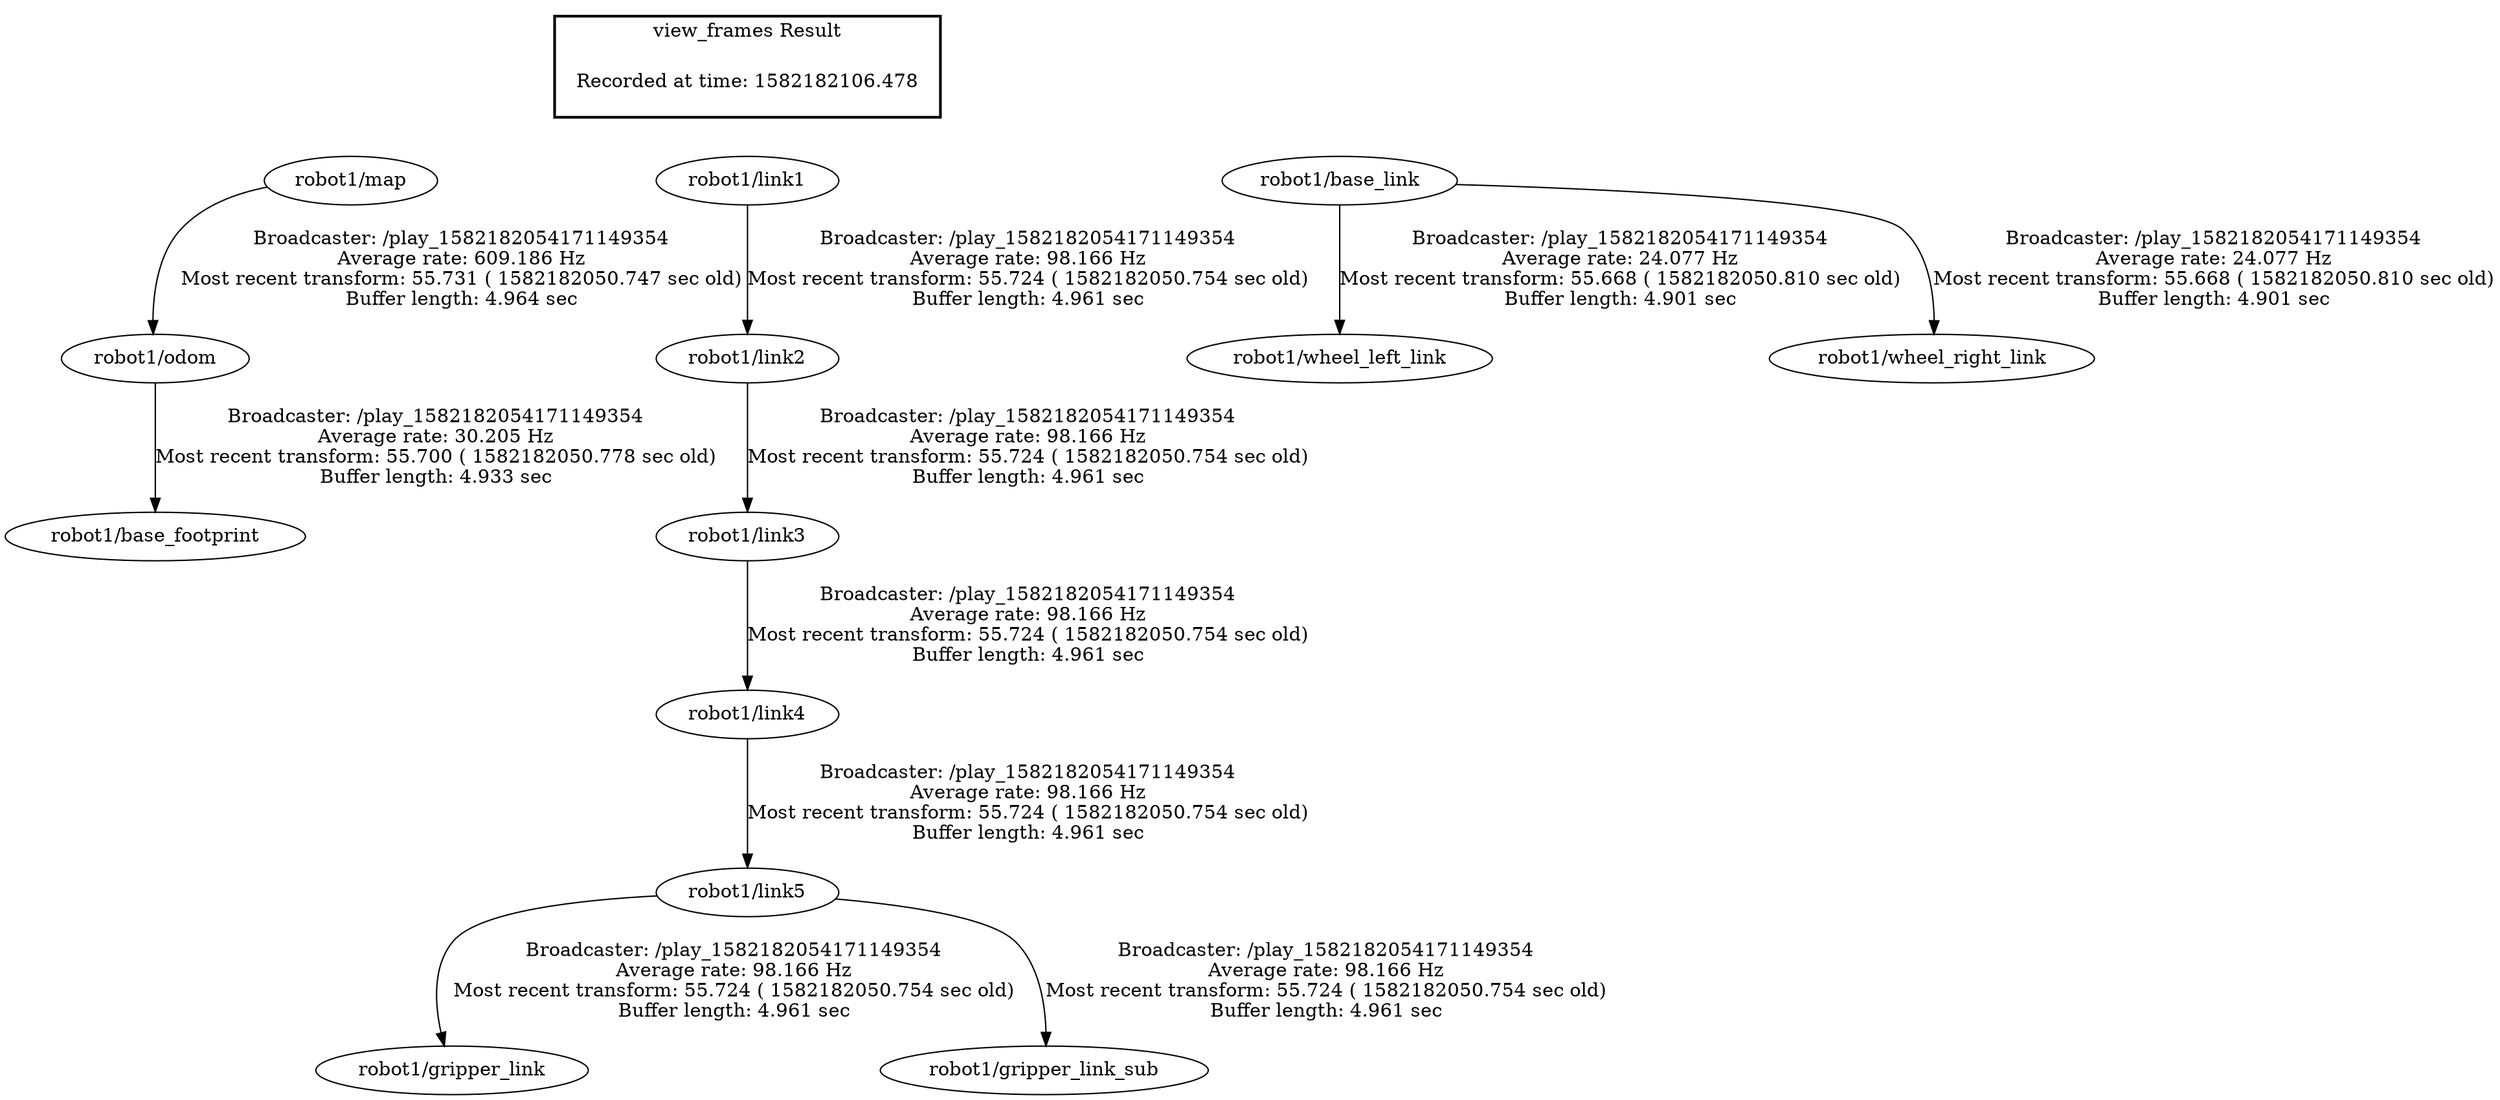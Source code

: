 digraph G {
"robot1/map" -> "robot1/odom"[label="Broadcaster: /play_1582182054171149354\nAverage rate: 609.186 Hz\nMost recent transform: 55.731 ( 1582182050.747 sec old)\nBuffer length: 4.964 sec\n"];
"robot1/link5" -> "robot1/gripper_link"[label="Broadcaster: /play_1582182054171149354\nAverage rate: 98.166 Hz\nMost recent transform: 55.724 ( 1582182050.754 sec old)\nBuffer length: 4.961 sec\n"];
"robot1/link4" -> "robot1/link5"[label="Broadcaster: /play_1582182054171149354\nAverage rate: 98.166 Hz\nMost recent transform: 55.724 ( 1582182050.754 sec old)\nBuffer length: 4.961 sec\n"];
"robot1/link5" -> "robot1/gripper_link_sub"[label="Broadcaster: /play_1582182054171149354\nAverage rate: 98.166 Hz\nMost recent transform: 55.724 ( 1582182050.754 sec old)\nBuffer length: 4.961 sec\n"];
"robot1/link1" -> "robot1/link2"[label="Broadcaster: /play_1582182054171149354\nAverage rate: 98.166 Hz\nMost recent transform: 55.724 ( 1582182050.754 sec old)\nBuffer length: 4.961 sec\n"];
"robot1/link2" -> "robot1/link3"[label="Broadcaster: /play_1582182054171149354\nAverage rate: 98.166 Hz\nMost recent transform: 55.724 ( 1582182050.754 sec old)\nBuffer length: 4.961 sec\n"];
"robot1/link3" -> "robot1/link4"[label="Broadcaster: /play_1582182054171149354\nAverage rate: 98.166 Hz\nMost recent transform: 55.724 ( 1582182050.754 sec old)\nBuffer length: 4.961 sec\n"];
"robot1/odom" -> "robot1/base_footprint"[label="Broadcaster: /play_1582182054171149354\nAverage rate: 30.205 Hz\nMost recent transform: 55.700 ( 1582182050.778 sec old)\nBuffer length: 4.933 sec\n"];
"robot1/base_link" -> "robot1/wheel_left_link"[label="Broadcaster: /play_1582182054171149354\nAverage rate: 24.077 Hz\nMost recent transform: 55.668 ( 1582182050.810 sec old)\nBuffer length: 4.901 sec\n"];
"robot1/base_link" -> "robot1/wheel_right_link"[label="Broadcaster: /play_1582182054171149354\nAverage rate: 24.077 Hz\nMost recent transform: 55.668 ( 1582182050.810 sec old)\nBuffer length: 4.901 sec\n"];
edge [style=invis];
 subgraph cluster_legend { style=bold; color=black; label ="view_frames Result";
"Recorded at time: 1582182106.478"[ shape=plaintext ] ;
 }->"robot1/map";
edge [style=invis];
 subgraph cluster_legend { style=bold; color=black; label ="view_frames Result";
"Recorded at time: 1582182106.478"[ shape=plaintext ] ;
 }->"robot1/link1";
edge [style=invis];
 subgraph cluster_legend { style=bold; color=black; label ="view_frames Result";
"Recorded at time: 1582182106.478"[ shape=plaintext ] ;
 }->"robot1/base_link";
}
